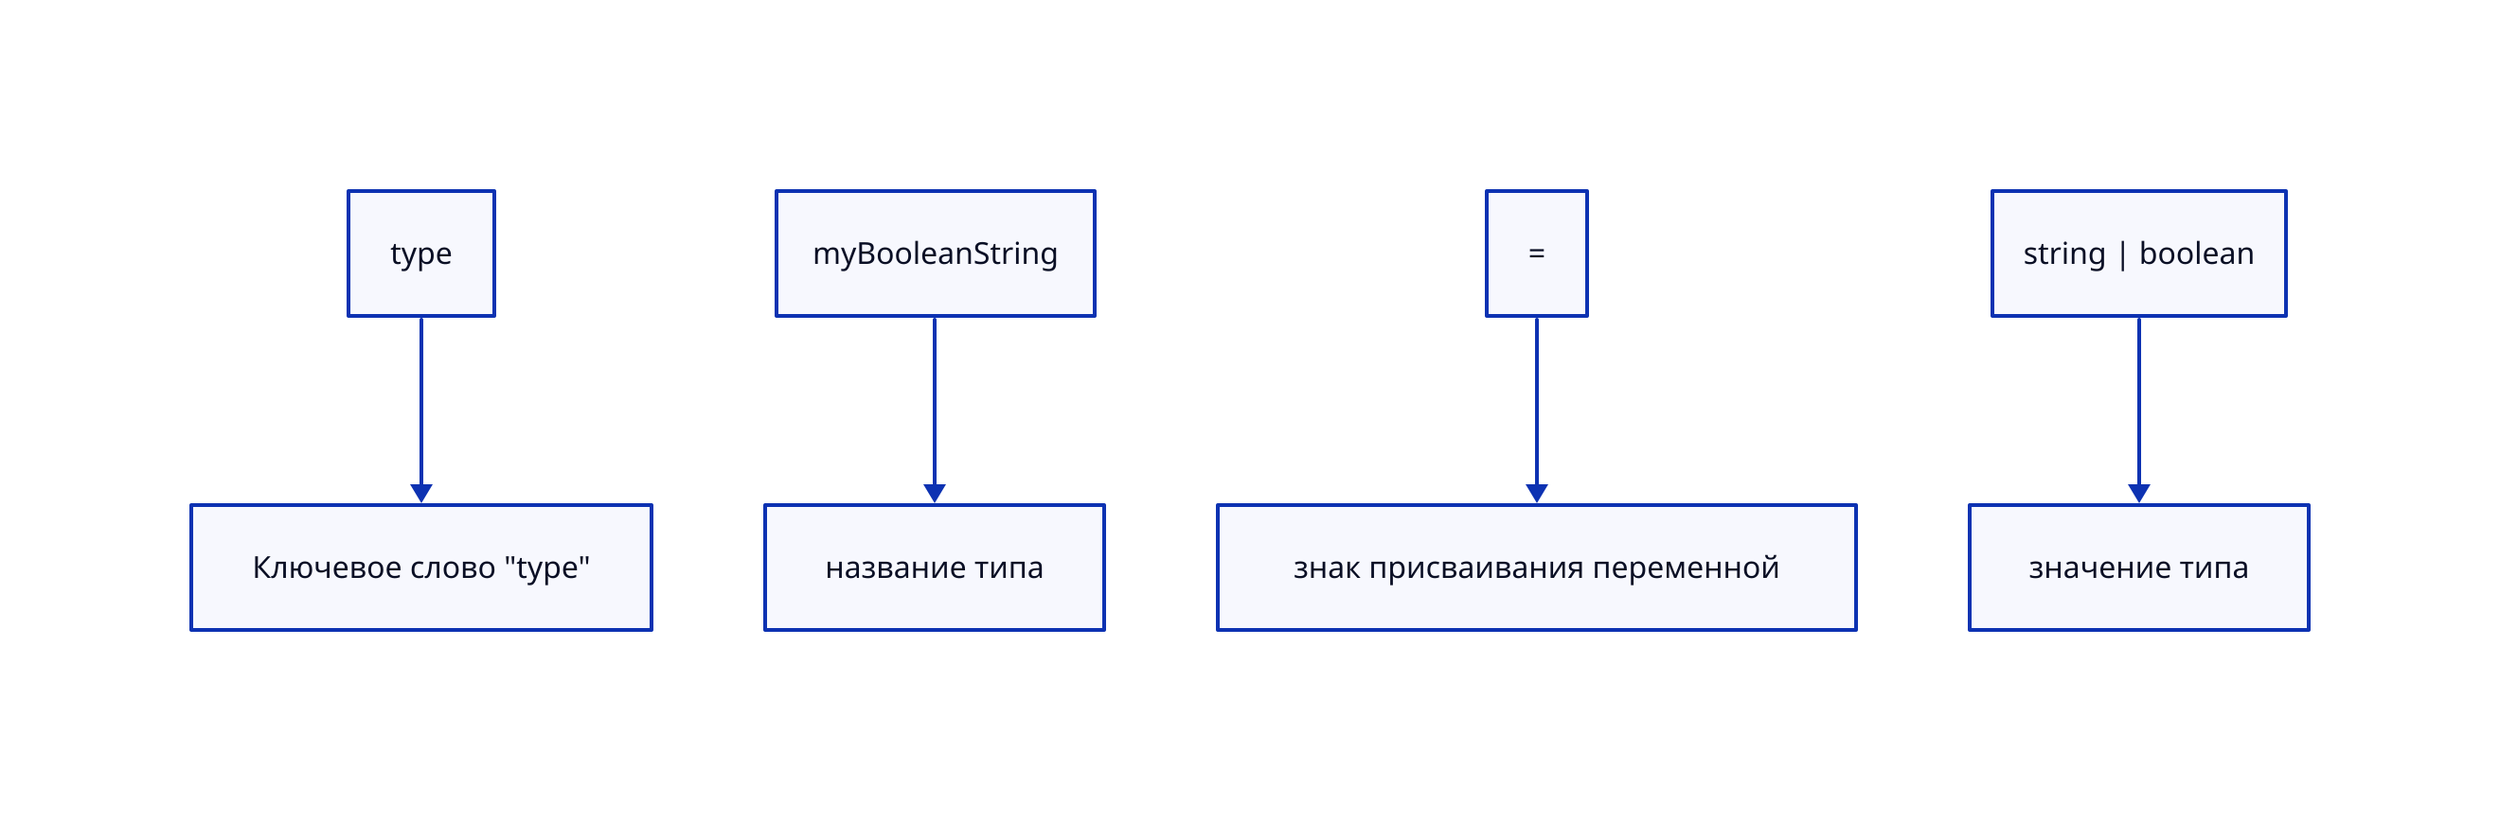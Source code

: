 type -> Ключевое слово "type"
myBooleanString -> название типа
= -> знак присваивания переменной
"string | boolean" -> значение типа
